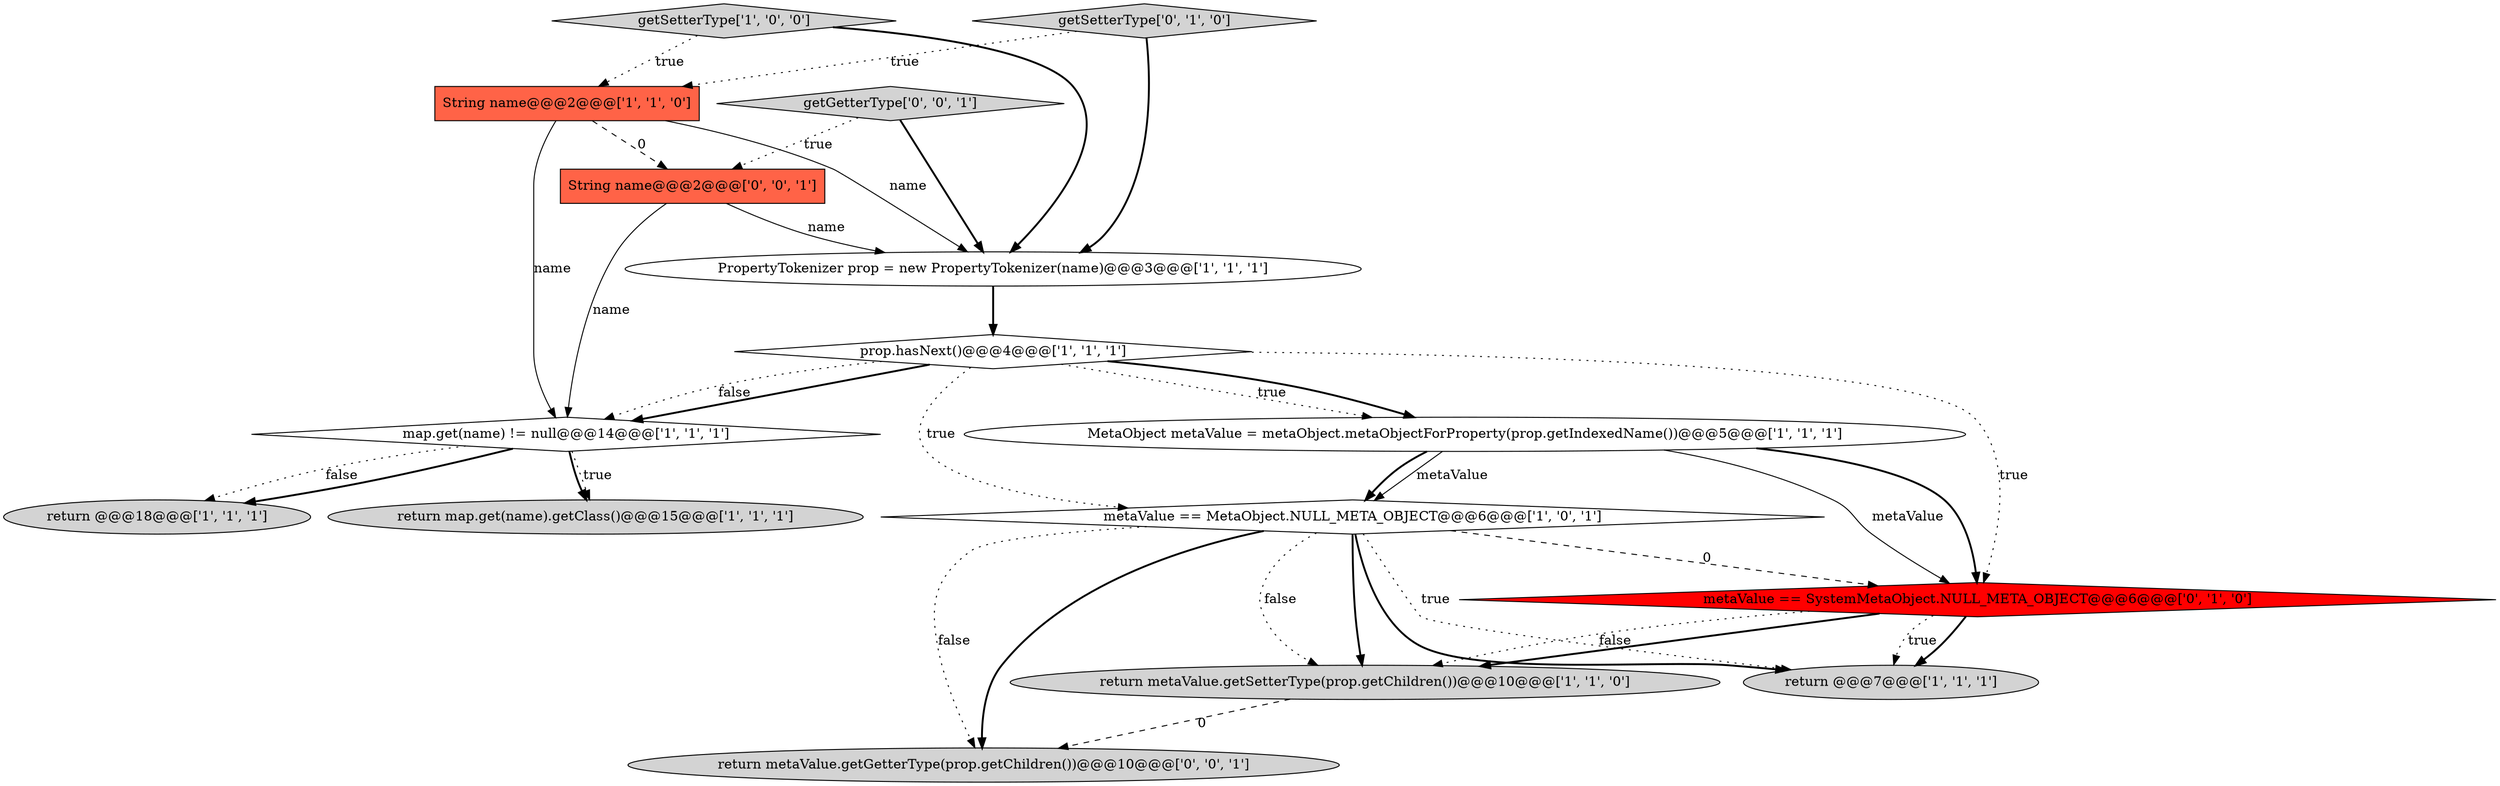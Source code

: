 digraph {
8 [style = filled, label = "metaValue == MetaObject.NULL_META_OBJECT@@@6@@@['1', '0', '1']", fillcolor = white, shape = diamond image = "AAA0AAABBB1BBB"];
12 [style = filled, label = "getSetterType['0', '1', '0']", fillcolor = lightgray, shape = diamond image = "AAA0AAABBB2BBB"];
1 [style = filled, label = "String name@@@2@@@['1', '1', '0']", fillcolor = tomato, shape = box image = "AAA0AAABBB1BBB"];
10 [style = filled, label = "map.get(name) != null@@@14@@@['1', '1', '1']", fillcolor = white, shape = diamond image = "AAA0AAABBB1BBB"];
4 [style = filled, label = "MetaObject metaValue = metaObject.metaObjectForProperty(prop.getIndexedName())@@@5@@@['1', '1', '1']", fillcolor = white, shape = ellipse image = "AAA0AAABBB1BBB"];
0 [style = filled, label = "prop.hasNext()@@@4@@@['1', '1', '1']", fillcolor = white, shape = diamond image = "AAA0AAABBB1BBB"];
2 [style = filled, label = "getSetterType['1', '0', '0']", fillcolor = lightgray, shape = diamond image = "AAA0AAABBB1BBB"];
5 [style = filled, label = "return map.get(name).getClass()@@@15@@@['1', '1', '1']", fillcolor = lightgray, shape = ellipse image = "AAA0AAABBB1BBB"];
6 [style = filled, label = "PropertyTokenizer prop = new PropertyTokenizer(name)@@@3@@@['1', '1', '1']", fillcolor = white, shape = ellipse image = "AAA0AAABBB1BBB"];
9 [style = filled, label = "return @@@7@@@['1', '1', '1']", fillcolor = lightgray, shape = ellipse image = "AAA0AAABBB1BBB"];
11 [style = filled, label = "metaValue == SystemMetaObject.NULL_META_OBJECT@@@6@@@['0', '1', '0']", fillcolor = red, shape = diamond image = "AAA1AAABBB2BBB"];
15 [style = filled, label = "String name@@@2@@@['0', '0', '1']", fillcolor = tomato, shape = box image = "AAA0AAABBB3BBB"];
13 [style = filled, label = "getGetterType['0', '0', '1']", fillcolor = lightgray, shape = diamond image = "AAA0AAABBB3BBB"];
14 [style = filled, label = "return metaValue.getGetterType(prop.getChildren())@@@10@@@['0', '0', '1']", fillcolor = lightgray, shape = ellipse image = "AAA0AAABBB3BBB"];
3 [style = filled, label = "return @@@18@@@['1', '1', '1']", fillcolor = lightgray, shape = ellipse image = "AAA0AAABBB1BBB"];
7 [style = filled, label = "return metaValue.getSetterType(prop.getChildren())@@@10@@@['1', '1', '0']", fillcolor = lightgray, shape = ellipse image = "AAA0AAABBB1BBB"];
8->7 [style = dotted, label="false"];
2->6 [style = bold, label=""];
1->6 [style = solid, label="name"];
1->15 [style = dashed, label="0"];
15->6 [style = solid, label="name"];
8->14 [style = dotted, label="false"];
7->14 [style = dashed, label="0"];
1->10 [style = solid, label="name"];
0->4 [style = dotted, label="true"];
12->1 [style = dotted, label="true"];
8->14 [style = bold, label=""];
10->3 [style = bold, label=""];
11->9 [style = dotted, label="true"];
4->8 [style = solid, label="metaValue"];
6->0 [style = bold, label=""];
4->11 [style = solid, label="metaValue"];
11->9 [style = bold, label=""];
12->6 [style = bold, label=""];
10->5 [style = dotted, label="true"];
8->7 [style = bold, label=""];
0->8 [style = dotted, label="true"];
0->10 [style = bold, label=""];
10->3 [style = dotted, label="false"];
10->5 [style = bold, label=""];
0->4 [style = bold, label=""];
2->1 [style = dotted, label="true"];
11->7 [style = bold, label=""];
8->9 [style = bold, label=""];
4->8 [style = bold, label=""];
13->15 [style = dotted, label="true"];
8->9 [style = dotted, label="true"];
13->6 [style = bold, label=""];
8->11 [style = dashed, label="0"];
4->11 [style = bold, label=""];
0->11 [style = dotted, label="true"];
15->10 [style = solid, label="name"];
11->7 [style = dotted, label="false"];
0->10 [style = dotted, label="false"];
}
